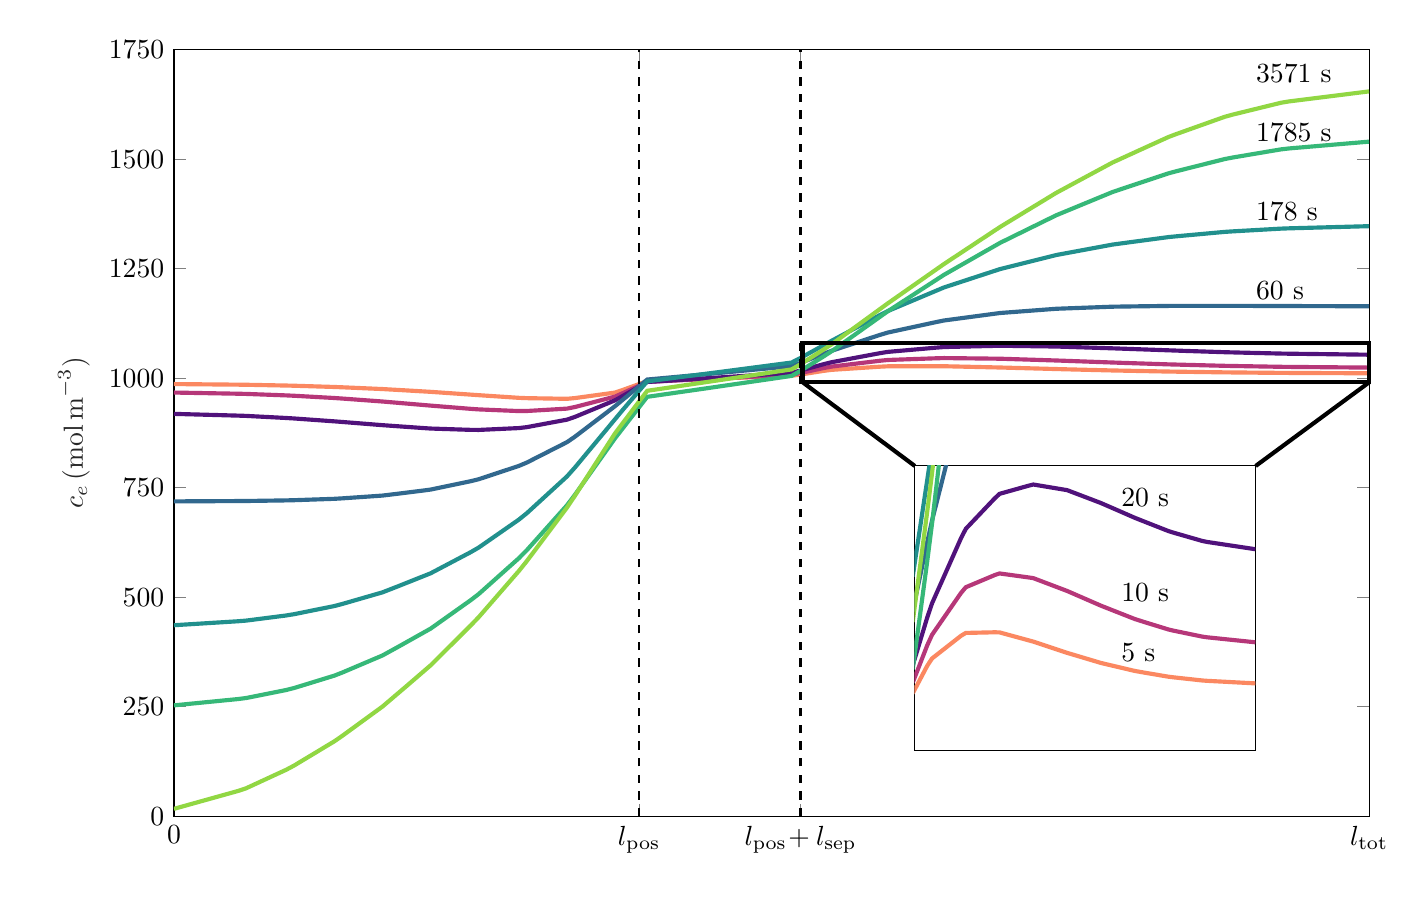% This file was created by matlab2tikz.
%
\definecolor{mycolor1}{rgb}{0.986,0.534,0.382}%
\definecolor{mycolor2}{rgb}{0.713,0.214,0.476}%
\definecolor{mycolor3}{rgb}{0.312,0.07,0.484}%
\definecolor{mycolor4}{rgb}{0.191,0.406,0.556}%
\definecolor{mycolor5}{rgb}{0.128,0.565,0.551}%
\definecolor{mycolor6}{rgb}{0.21,0.72,0.472}%
\definecolor{mycolor7}{rgb}{0.567,0.843,0.262}%
%
\begin{tikzpicture}

\begin{axis}[%
width=151.778mm,
height=97.329mm,
at={(0mm,0mm)},
scale only axis,
xmin=0,
xmax=185,
xtick={0,72,97,185},
xticklabels={{0},{$l_\mathrm{pos}$},{$l_\mathrm{pos}\! + l_\mathrm{sep}$},{$l_\mathrm{tot}$}},
ymin=0,
ymax=1750,
ytick={   0,  250,  500,  750, 1000, 1250, 1500, 1750},
ylabel style={font=\color{white!15!black}},
ylabel={$c_e\, (\mathrm{mol\, m}^{-3})$},
axis background/.style={fill=white},
scaled ticks=false,,
yticklabel style={/pgf/number format/1000 sep=, /pgf/number format/precision=2, /pgf/number format/fixed, }
]
\addplot [color=mycolor1, line width=1.5pt, forget plot]
  table[row sep=crcr]{%
0	986.59\\
9.933	985.218\\
11.175	984.991\\
17.383	983.216\\
18.624	982.756\\
24.832	979.944\\
26.074	979.214\\
32.282	975.208\\
36.007	972.048\\
39.731	968.84\\
47.181	961.208\\
53.389	955.159\\
54.631	954.411\\
60.839	952.91\\
62.081	954.607\\
68.289	967.188\\
69.53	973.447\\
73.255	993.309\\
79.463	996.718\\
95.604	1005.42\\
96.846	1008.05\\
100.57	1016.74\\
101.812	1019.07\\
109.262	1026.24\\
110.503	1027.15\\
117.953	1027.36\\
119.195	1027.32\\
127.886	1024.4\\
137.819	1020.39\\
145.268	1017.66\\
152.718	1015.5\\
153.96	1015.14\\
157.685	1014.35\\
162.651	1013.31\\
165.134	1012.95\\
171.342	1012.12\\
173.826	1011.93\\
185	1011.2\\
};
\addplot [color=mycolor2, line width=1.5pt, forget plot]
  table[row sep=crcr]{%
0	967.19\\
9.933	964.527\\
11.175	964.091\\
17.383	960.716\\
18.624	959.866\\
24.832	954.747\\
26.074	953.493\\
32.282	946.745\\
37.248	940.511\\
39.731	937.392\\
45.94	929.999\\
47.181	928.739\\
53.389	924.92\\
54.631	925.095\\
60.839	930.513\\
62.081	934.21\\
68.289	958.056\\
69.53	966.176\\
73.255	991.498\\
90.638	1004.15\\
95.604	1007.87\\
96.846	1011.44\\
100.57	1023.2\\
101.812	1026.55\\
109.262	1039.78\\
110.503	1041.6\\
117.953	1045.45\\
119.195	1045.96\\
127.886	1044.47\\
136.577	1040.42\\
146.51	1035.16\\
153.96	1031.56\\
157.685	1030.12\\
162.651	1028.24\\
165.134	1027.57\\
171.342	1025.99\\
172.584	1025.77\\
185	1024.19\\
};
\addplot [color=mycolor3, line width=1.5pt, forget plot]
  table[row sep=crcr]{%
0	918.511\\
9.933	914.525\\
11.175	913.89\\
17.383	909.123\\
18.624	907.993\\
24.832	901.464\\
27.315	898.584\\
32.282	892.729\\
38.49	886.248\\
39.731	885.028\\
45.94	882.001\\
47.181	881.842\\
53.389	886.093\\
54.631	888.245\\
60.839	905.316\\
62.081	911.686\\
68.289	949.589\\
70.772	970.359\\
73.255	991.355\\
83.188	1000.5\\
90.638	1007.51\\
95.604	1012.3\\
96.846	1016.88\\
100.57	1031.99\\
101.812	1036.49\\
109.262	1057.08\\
110.503	1060.07\\
117.953	1069.71\\
119.195	1071.13\\
127.886	1074.08\\
136.577	1072.29\\
145.268	1068.22\\
156.443	1062.35\\
162.651	1059.35\\
165.134	1058.43\\
171.342	1056.23\\
172.584	1055.92\\
185	1053.62\\
};
\addplot [color=mycolor4, line width=1.5pt, forget plot]
  table[row sep=crcr]{%
0	718.694\\
9.933	719.441\\
11.175	719.588\\
17.383	720.956\\
18.624	721.409\\
24.832	724.56\\
26.074	725.635\\
32.282	731.943\\
34.765	736.404\\
38.49	743.242\\
39.731	745.684\\
45.94	764.793\\
47.181	769.307\\
53.389	799.68\\
54.631	807.398\\
60.839	853.935\\
62.081	866.532\\
68.289	936.265\\
73.255	996.927\\
81.946	1008.61\\
89.396	1018.78\\
95.604	1027.39\\
96.846	1034.01\\
100.57	1055.8\\
101.812	1062.65\\
109.262	1098.73\\
110.503	1104.25\\
117.953	1128.05\\
119.195	1131.78\\
127.886	1148.85\\
136.577	1158.53\\
142.785	1161.91\\
145.268	1163.26\\
147.752	1163.8\\
153.96	1165.02\\
156.443	1165.1\\
162.651	1165.21\\
166.376	1165.05\\
177.55	1164.54\\
185	1164.23\\
};
\addplot [color=mycolor5, line width=1.5pt, forget plot]
  table[row sep=crcr]{%
0	435.897\\
9.933	444.976\\
11.175	446.475\\
17.383	458.187\\
18.624	461.212\\
24.832	479.712\\
26.074	484.535\\
32.282	511.011\\
34.765	525.296\\
39.731	554.491\\
45.94	602.76\\
47.181	613.361\\
53.389	677.058\\
54.631	691.844\\
60.839	775.672\\
62.081	796.267\\
69.53	928.575\\
73.255	992.719\\
85.671	1016.51\\
95.604	1035.74\\
96.846	1045\\
101.812	1085.54\\
109.262	1144.04\\
110.503	1153.3\\
119.195	1207.2\\
127.886	1249.22\\
136.577	1281.25\\
145.268	1305.04\\
147.752	1310.02\\
153.96	1322.23\\
155.201	1324.05\\
162.651	1334.07\\
163.893	1335.28\\
171.342	1341.5\\
172.584	1342.19\\
185	1347.15\\
};
\addplot [color=mycolor6, line width=1.5pt, forget plot]
  table[row sep=crcr]{%
0	252.924\\
9.933	267.353\\
11.175	269.717\\
17.383	288.023\\
18.624	292.675\\
24.832	320.832\\
26.074	327.977\\
32.282	366.889\\
34.765	387.061\\
39.731	428.161\\
45.94	493.17\\
47.181	507.2\\
53.389	588.945\\
54.631	607.396\\
60.839	709.827\\
62.081	734.077\\
68.289	863.048\\
73.255	957.435\\
83.188	978.518\\
93.121	999.865\\
95.604	1005.24\\
96.846	1015.6\\
100.57	1049.72\\
101.812	1061.66\\
110.503	1152.92\\
119.195	1235.99\\
127.886	1309.08\\
136.577	1372.09\\
145.268	1425\\
147.752	1437.35\\
153.96	1467.83\\
155.201	1472.73\\
162.651	1500.39\\
163.893	1503.91\\
171.342	1522.48\\
172.584	1524.6\\
185	1540.15\\
};
\addplot [color=mycolor7, line width=1.5pt, forget plot]
  table[row sep=crcr]{%
0	16.622\\
9.933	57.496\\
11.175	63.617\\
17.383	105.937\\
18.624	115.69\\
24.832	170.827\\
26.074	183.487\\
32.282	250.224\\
36.007	297.061\\
39.731	344.387\\
45.94	435.421\\
47.181	454.502\\
53.389	559.776\\
54.631	582.532\\
60.839	704.551\\
62.081	731.861\\
68.289	874.37\\
72.013	947.155\\
73.255	971.199\\
84.43	995.492\\
94.362	1017.31\\
95.604	1020.06\\
96.846	1030.61\\
100.57	1065.4\\
101.812	1077.58\\
110.503	1170.92\\
119.195	1260.69\\
127.886	1345.38\\
136.577	1423.26\\
145.268	1492.35\\
148.993	1517.5\\
153.96	1550.81\\
155.201	1557.69\\
162.651	1596.85\\
163.893	1601.91\\
171.342	1628.87\\
172.584	1631.97\\
185	1654.89\\
};
\node[right, align=left]
at (axis cs:166,1200) {60 s};
\node[right, align=left]
at (axis cs:166,1380) {178 s};
\node[right, align=left]
at (axis cs:166,1560) {1785 s};
\node[right, align=left]
at (axis cs:166,1695) {3571 s};
\addplot [color=black, dashed, line width=1.0pt, forget plot]
  table[row sep=crcr]{%
72	0\\
72	1800\\
};
\addplot [color=black, dashed, line width=1.0pt, forget plot]
  table[row sep=crcr]{%
97	0\\
97	1800\\
};
\end{axis}

\begin{axis}[%
width=43.318mm,
height=36.151mm,
at={(94.02mm,8.342mm)},
scale only axis,
xmin=97.25,
xmax=185,
xtick={\empty},
ymin=990,
ymax=1080,
ytick={\empty},
axis background/.style={fill=white},
scaled ticks=false,,
yticklabel style={/pgf/number format/1000 sep=, /pgf/number format/precision=2, /pgf/number format/fixed, }
]
\addplot [color=mycolor1, line width=1.5pt, forget plot]
  table[row sep=crcr]{%
96.846	1008.05\\
100.57	1016.74\\
101.812	1019.07\\
109.262	1026.24\\
110.503	1027.15\\
117.953	1027.36\\
119.195	1027.32\\
127.886	1024.4\\
136.577	1020.85\\
145.268	1017.66\\
148.993	1016.58\\
153.96	1015.14\\
156.443	1014.6\\
162.651	1013.31\\
163.893	1013.12\\
171.342	1012.12\\
172.584	1012.01\\
185	1011.2\\
};
\addplot [color=mycolor2, line width=1.5pt, forget plot]
  table[row sep=crcr]{%
96.846	1011.44\\
100.57	1023.2\\
101.812	1026.55\\
109.262	1039.78\\
110.503	1041.6\\
117.953	1045.45\\
119.195	1045.96\\
126.644	1044.7\\
127.886	1044.47\\
136.577	1040.42\\
145.268	1035.77\\
150.235	1033.36\\
153.96	1031.56\\
156.443	1030.59\\
162.651	1028.24\\
163.893	1027.88\\
171.342	1025.99\\
172.584	1025.77\\
185	1024.19\\
};
\addplot [color=mycolor3, line width=1.5pt, forget plot]
  table[row sep=crcr]{%
96.846	1016.88\\
100.57	1031.99\\
101.812	1036.49\\
109.262	1057.08\\
110.503	1060.07\\
117.953	1069.71\\
119.195	1071.13\\
126.644	1073.7\\
127.886	1074.08\\
136.577	1072.29\\
142.785	1069.39\\
145.268	1068.22\\
148.993	1066.23\\
153.96	1063.56\\
156.443	1062.35\\
162.651	1059.35\\
163.893	1058.87\\
171.342	1056.23\\
172.584	1055.92\\
185	1053.62\\
};
\addplot [color=mycolor4, line width=1.5pt, forget plot]
  table[row sep=crcr]{%
96.846	1034.01\\
100.57	1055.8\\
101.812	1062.65\\
105.537	1080.69\\
};
\addplot [color=mycolor5, line width=1.5pt, forget plot]
  table[row sep=crcr]{%
96.846	1045\\
101.812	1085.54\\
};
\addplot [color=mycolor6, line width=1.5pt, forget plot]
  table[row sep=crcr]{%
96.846	1015.6\\
100.57	1049.72\\
101.812	1061.66\\
104.295	1087.81\\
};
\addplot [color=mycolor7, line width=1.5pt, forget plot]
  table[row sep=crcr]{%
96.846	1030.61\\
100.57	1065.4\\
101.812	1077.58\\
102.874	1089\\
};
\node[right, align=left]
at (axis cs:148,1021) {5 s};
\node[right, align=left]
at (axis cs:148,1040) {10 s};
\node[right, align=left]
at (axis cs:148,1070) {20 s};
\end{axis}

\begin{axis}[%
width=173.864mm,
height=107.456mm,
at={(-18.58mm,-7.323mm)},
scale only axis,
xmin=0,
xmax=1,
ymin=0,
ymax=1,
axis line style={draw=none},
ticks=none,
axis x line*=bottom,
axis y line*=left,
scaled ticks=false,,
yticklabel style={/pgf/number format/1000 sep=, /pgf/number format/precision=2, /pgf/number format/fixed, }
]
\draw[line width=1.5pt, draw=black] (axis cs:0.566,0.581) rectangle (axis cs:0.98,0.627);
\addplot [color=black, line width=1.5pt, forget plot]
  table[row sep=crcr]{%
0.566	0.581\\
0.648	0.482\\
};
\addplot [color=black, line width=1.5pt, forget plot]
  table[row sep=crcr]{%
0.98	0.581\\
0.897	0.482\\
};
\end{axis}
\end{tikzpicture}%